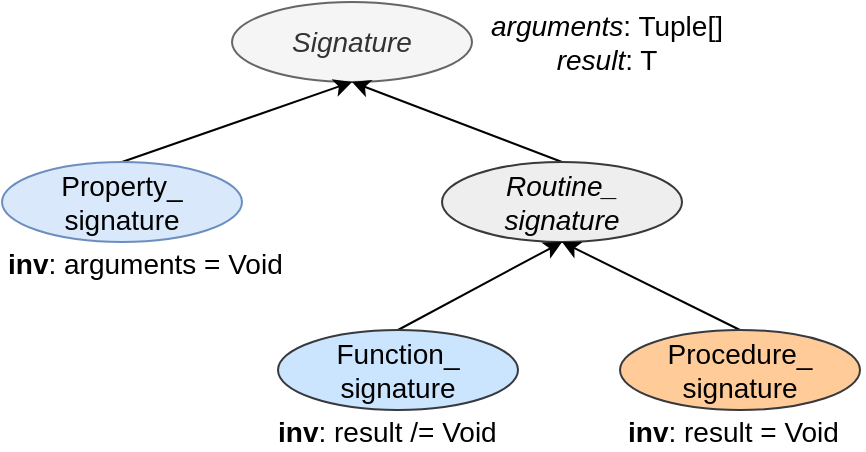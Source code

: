 <mxfile version="11.2.7" type="device" pages="1"><diagram id="7hBGgRwkz2zytZ1PvlcA" name="Page-1"><mxGraphModel dx="1295" dy="796" grid="1" gridSize="10" guides="1" tooltips="1" connect="1" arrows="1" fold="1" page="1" pageScale="1" pageWidth="850" pageHeight="1100" math="0" shadow="0"><root><mxCell id="0"/><mxCell id="1" parent="0"/><mxCell id="5e3-ESLXepSassWTHKuY-1" value="Signature" style="ellipse;whiteSpace=wrap;html=1;fontSize=14;fillColor=#f5f5f5;strokeColor=#666666;fontColor=#333333;fontStyle=2" vertex="1" parent="1"><mxGeometry x="285" y="40" width="120" height="40" as="geometry"/></mxCell><mxCell id="5e3-ESLXepSassWTHKuY-4" style="rounded=0;orthogonalLoop=1;jettySize=auto;html=1;exitX=0.5;exitY=0;exitDx=0;exitDy=0;fontSize=14;entryX=0.5;entryY=1;entryDx=0;entryDy=0;" edge="1" parent="1" source="5e3-ESLXepSassWTHKuY-2" target="5e3-ESLXepSassWTHKuY-1"><mxGeometry relative="1" as="geometry"/></mxCell><mxCell id="5e3-ESLXepSassWTHKuY-2" value="Property_&lt;br&gt;signature" style="ellipse;whiteSpace=wrap;html=1;fontSize=14;fillColor=#dae8fc;strokeColor=#6c8ebf;" vertex="1" parent="1"><mxGeometry x="170" y="120" width="120" height="40" as="geometry"/></mxCell><mxCell id="5e3-ESLXepSassWTHKuY-3" value="&lt;i&gt;arguments&lt;/i&gt;: Tuple[]&lt;br&gt;&lt;i&gt;result&lt;/i&gt;: T" style="text;html=1;strokeColor=none;fillColor=none;align=center;verticalAlign=middle;whiteSpace=wrap;rounded=0;fontSize=14;" vertex="1" parent="1"><mxGeometry x="405" y="40" width="135" height="40" as="geometry"/></mxCell><mxCell id="5e3-ESLXepSassWTHKuY-5" value="&lt;b&gt;inv&lt;/b&gt;: arguments = Void" style="text;html=1;resizable=0;points=[];autosize=1;align=left;verticalAlign=top;spacingTop=-4;fontSize=14;" vertex="1" parent="1"><mxGeometry x="171" y="160" width="150" height="20" as="geometry"/></mxCell><mxCell id="5e3-ESLXepSassWTHKuY-7" style="edgeStyle=none;rounded=0;orthogonalLoop=1;jettySize=auto;html=1;exitX=0.5;exitY=0;exitDx=0;exitDy=0;entryX=0.5;entryY=1;entryDx=0;entryDy=0;fontSize=14;" edge="1" parent="1" source="5e3-ESLXepSassWTHKuY-6" target="5e3-ESLXepSassWTHKuY-1"><mxGeometry relative="1" as="geometry"/></mxCell><mxCell id="5e3-ESLXepSassWTHKuY-6" value="Routine_&lt;br&gt;signature" style="ellipse;whiteSpace=wrap;html=1;fontSize=14;fillColor=#eeeeee;strokeColor=#36393d;fontStyle=2" vertex="1" parent="1"><mxGeometry x="390" y="120" width="120" height="40" as="geometry"/></mxCell><mxCell id="5e3-ESLXepSassWTHKuY-10" style="edgeStyle=none;rounded=0;orthogonalLoop=1;jettySize=auto;html=1;exitX=0.5;exitY=0;exitDx=0;exitDy=0;entryX=0.5;entryY=1;entryDx=0;entryDy=0;fontSize=14;" edge="1" parent="1" source="5e3-ESLXepSassWTHKuY-8" target="5e3-ESLXepSassWTHKuY-6"><mxGeometry relative="1" as="geometry"/></mxCell><mxCell id="5e3-ESLXepSassWTHKuY-8" value="Function_&lt;br&gt;signature" style="ellipse;whiteSpace=wrap;html=1;fontSize=14;fillColor=#cce5ff;strokeColor=#36393d;" vertex="1" parent="1"><mxGeometry x="308" y="204" width="120" height="40" as="geometry"/></mxCell><mxCell id="5e3-ESLXepSassWTHKuY-11" style="edgeStyle=none;rounded=0;orthogonalLoop=1;jettySize=auto;html=1;exitX=0.5;exitY=0;exitDx=0;exitDy=0;entryX=0.5;entryY=1;entryDx=0;entryDy=0;fontSize=14;" edge="1" parent="1" source="5e3-ESLXepSassWTHKuY-9" target="5e3-ESLXepSassWTHKuY-6"><mxGeometry relative="1" as="geometry"/></mxCell><mxCell id="5e3-ESLXepSassWTHKuY-9" value="Procedure_&lt;br&gt;signature" style="ellipse;whiteSpace=wrap;html=1;fontSize=14;fillColor=#ffcc99;strokeColor=#36393d;" vertex="1" parent="1"><mxGeometry x="479" y="204" width="120" height="40" as="geometry"/></mxCell><mxCell id="5e3-ESLXepSassWTHKuY-12" value="&lt;b&gt;inv&lt;/b&gt;: result = Void" style="text;html=1;resizable=0;points=[];autosize=1;align=left;verticalAlign=top;spacingTop=-4;fontSize=14;" vertex="1" parent="1"><mxGeometry x="481" y="244" width="120" height="20" as="geometry"/></mxCell><mxCell id="5e3-ESLXepSassWTHKuY-13" value="&lt;b&gt;inv&lt;/b&gt;: result /= Void" style="text;html=1;resizable=0;points=[];autosize=1;align=left;verticalAlign=top;spacingTop=-4;fontSize=14;" vertex="1" parent="1"><mxGeometry x="306" y="244" width="120" height="20" as="geometry"/></mxCell></root></mxGraphModel></diagram></mxfile>